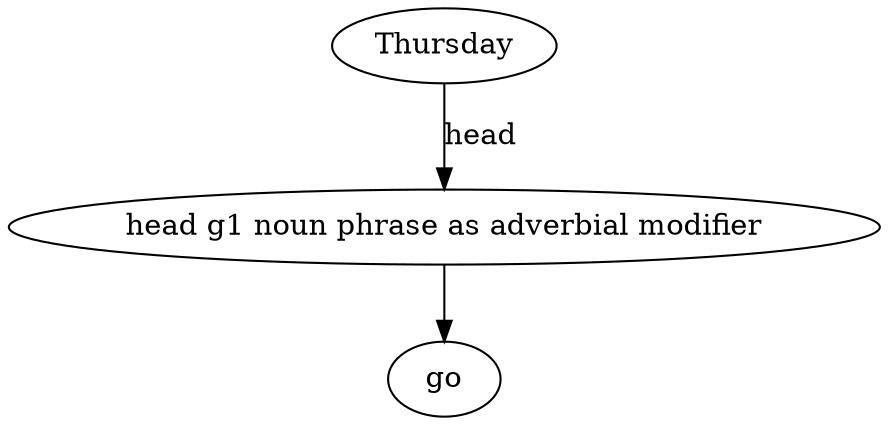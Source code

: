 strict digraph  {
Thursday;
"head g1 noun phrase as adverbial modifier";
go;
Thursday -> "head g1 noun phrase as adverbial modifier"  [label=head];
"head g1 noun phrase as adverbial modifier" -> go;
}
